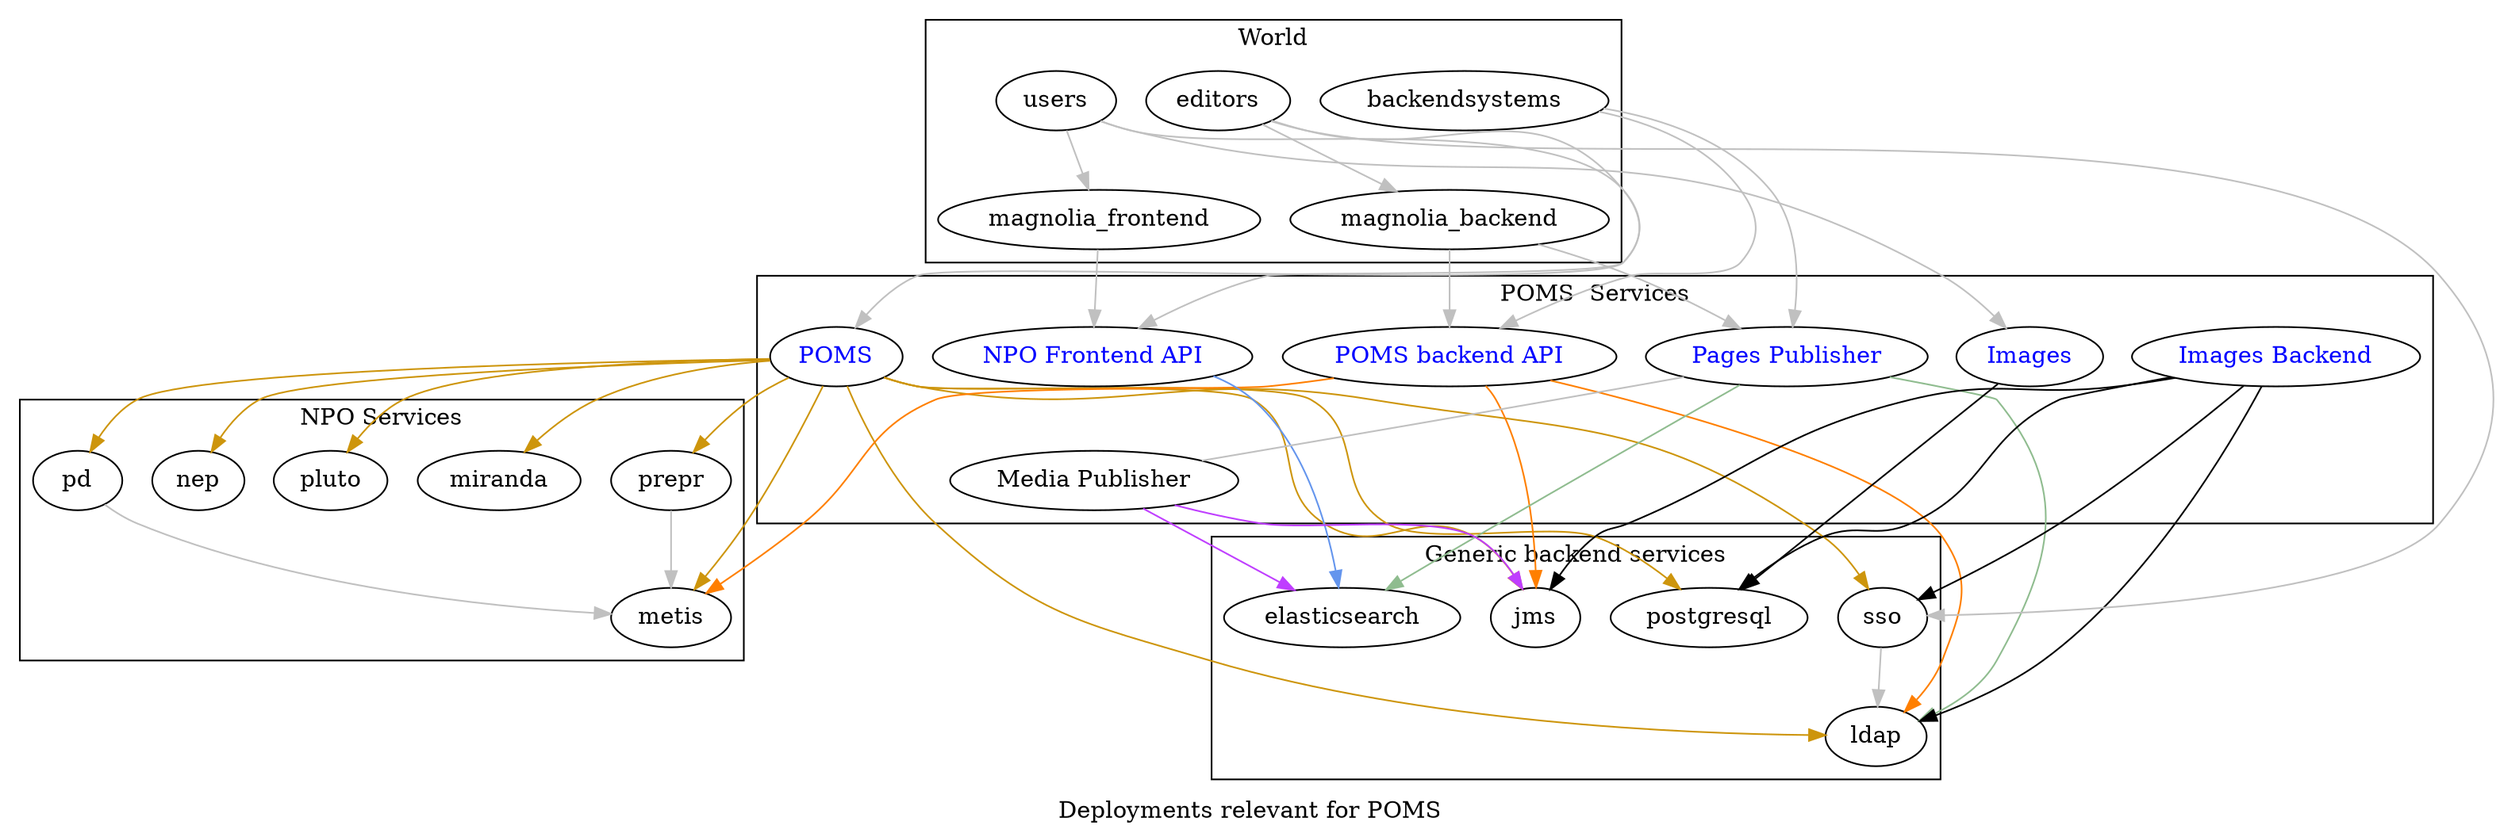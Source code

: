 digraph poms_universe {

label="Deployments relevant for POMS"

poms [ label="POMS" href="https://poms.omroep.nl/" fontcolor=blue ]
poms_backend [ label="POMS backend API" href="https://api.poms.omroep.nl/" fontcolor=blue ]
api [ label = "NPO Frontend API" href="https://rs.poms.omroep.nl/" fontcolor=blue ]
pages_publish [ label = "Pages Publisher"     href="https://publish.pages.omroep.nl/" fontcolor=blue ]
media_publish [ label = "Media Publisher" ]
images_frontend [ label = "Images" href="https://images.poms.omroep.nl" fontcolor=blue]
images_backend [ label = "Images Backend" href="https://images-backend.poms.omroep.nl" fontcolor=blue ]

subgraph cluster_0  {
  label="Generic backend services"
  postgresql
  elasticsearch
  sso
  jms
  ldap
}

subgraph cluster_1  {
  label="VPRO"
  magnolia_frontend
  magnolia_backend
}

subgraph cluster_1  {
  label="World"
  users
  backendsystems
  editors
}
subgraph cluster_3  {
  label="POMS  Services"
  poms
  poms_backend
  pages_publish
  media_publish
  api
  images_frontend
  images_backend
}

subgraph cluster_4  {
  label="NPO Services"
  metis
  pd
  prepr
  miranda
  pluto
  nep
}

editors -> {
  magnolia_backend
  poms
  sso
}[color=gray]

users -> {
  magnolia_frontend
  api
  images_frontend
}[color=gray]

backendsystems -> {
  poms_backend
  pages_publish
}[color=gray]

poms -> {
  postgresql
  jms
  sso
  ldap
  miranda
  prepr
  pd
  metis
  pluto
  nep
}[color=darkgoldenrod3]

poms_backend -> {
  jms
  ldap
  metis
  ldap
}[color=darkorange1]

api -> {
  elasticsearch
}[color=cornflowerblue]

pages_publish-> {
  elasticsearch
  ldap
}[color=darkseagreen]

media_publish -> {
  elasticsearch
  jms
}[color=darkorchid1]
pages_publish -> media_publish[color=gray dir=none]

images_frontend -> {
  postgresql
}
images_backend -> {
  postgresql
  jms
  sso
  ldap
}

magnolia_backend -> {
  poms_backend
  pages_publish
}[color=gray]

magnolia_frontend -> {
  api
}[color=gray]

sso -> ldap[color=gray]

prepr -> metis[color=gray]
pd -> metis[color=gray]

}
